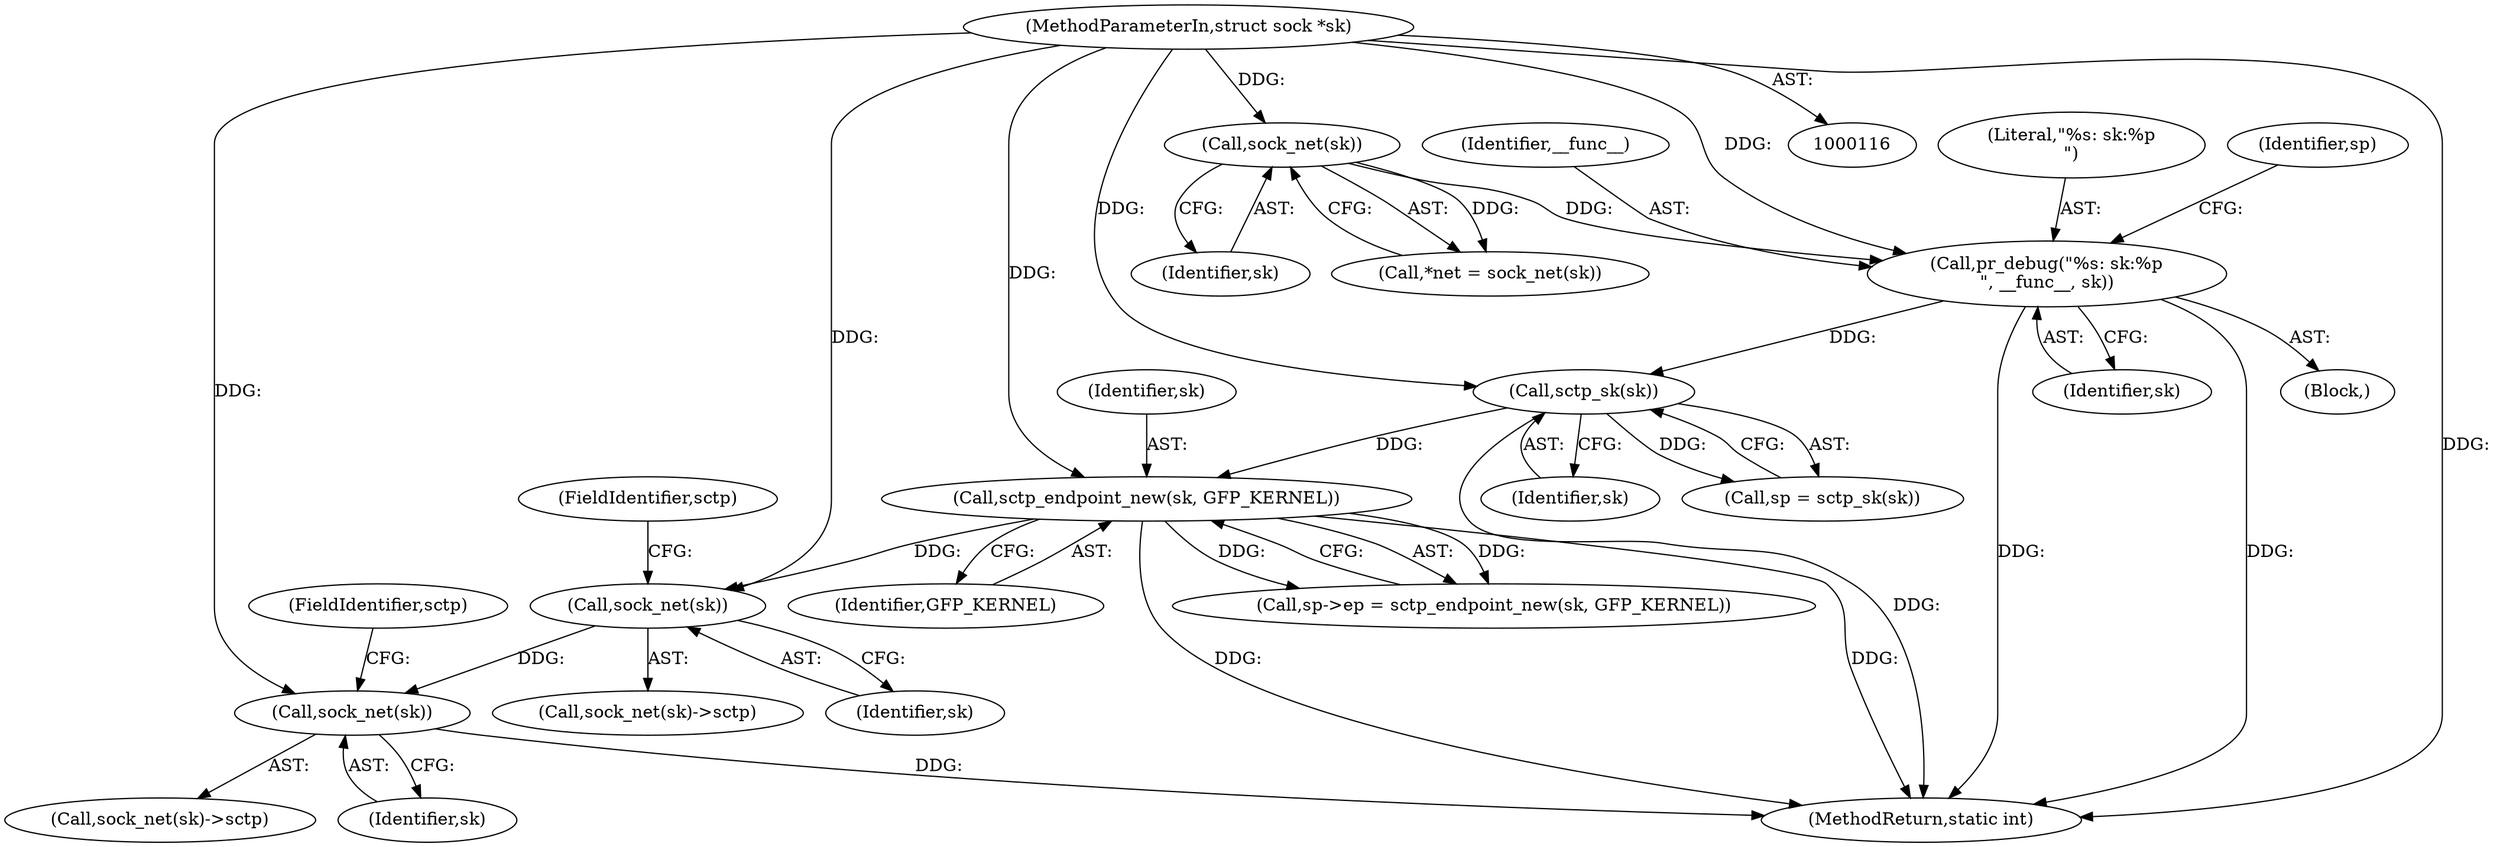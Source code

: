 digraph "0_linux_2d45a02d0166caf2627fe91897c6ffc3b19514c4_0@pointer" {
"1000506" [label="(Call,sock_net(sk))"];
"1000482" [label="(Call,sock_net(sk))"];
"1000438" [label="(Call,sctp_endpoint_new(sk, GFP_KERNEL))"];
"1000131" [label="(Call,sctp_sk(sk))"];
"1000125" [label="(Call,pr_debug(\"%s: sk:%p\n\", __func__, sk))"];
"1000122" [label="(Call,sock_net(sk))"];
"1000117" [label="(MethodParameterIn,struct sock *sk)"];
"1000481" [label="(Call,sock_net(sk)->sctp)"];
"1000126" [label="(Literal,\"%s: sk:%p\n\")"];
"1000520" [label="(MethodReturn,static int)"];
"1000434" [label="(Call,sp->ep = sctp_endpoint_new(sk, GFP_KERNEL))"];
"1000438" [label="(Call,sctp_endpoint_new(sk, GFP_KERNEL))"];
"1000439" [label="(Identifier,sk)"];
"1000508" [label="(FieldIdentifier,sctp)"];
"1000506" [label="(Call,sock_net(sk))"];
"1000132" [label="(Identifier,sk)"];
"1000130" [label="(Identifier,sp)"];
"1000483" [label="(Identifier,sk)"];
"1000129" [label="(Call,sp = sctp_sk(sk))"];
"1000122" [label="(Call,sock_net(sk))"];
"1000131" [label="(Call,sctp_sk(sk))"];
"1000507" [label="(Identifier,sk)"];
"1000118" [label="(Block,)"];
"1000482" [label="(Call,sock_net(sk))"];
"1000120" [label="(Call,*net = sock_net(sk))"];
"1000117" [label="(MethodParameterIn,struct sock *sk)"];
"1000127" [label="(Identifier,__func__)"];
"1000123" [label="(Identifier,sk)"];
"1000505" [label="(Call,sock_net(sk)->sctp)"];
"1000484" [label="(FieldIdentifier,sctp)"];
"1000125" [label="(Call,pr_debug(\"%s: sk:%p\n\", __func__, sk))"];
"1000128" [label="(Identifier,sk)"];
"1000440" [label="(Identifier,GFP_KERNEL)"];
"1000506" -> "1000505"  [label="AST: "];
"1000506" -> "1000507"  [label="CFG: "];
"1000507" -> "1000506"  [label="AST: "];
"1000508" -> "1000506"  [label="CFG: "];
"1000506" -> "1000520"  [label="DDG: "];
"1000482" -> "1000506"  [label="DDG: "];
"1000117" -> "1000506"  [label="DDG: "];
"1000482" -> "1000481"  [label="AST: "];
"1000482" -> "1000483"  [label="CFG: "];
"1000483" -> "1000482"  [label="AST: "];
"1000484" -> "1000482"  [label="CFG: "];
"1000438" -> "1000482"  [label="DDG: "];
"1000117" -> "1000482"  [label="DDG: "];
"1000438" -> "1000434"  [label="AST: "];
"1000438" -> "1000440"  [label="CFG: "];
"1000439" -> "1000438"  [label="AST: "];
"1000440" -> "1000438"  [label="AST: "];
"1000434" -> "1000438"  [label="CFG: "];
"1000438" -> "1000520"  [label="DDG: "];
"1000438" -> "1000520"  [label="DDG: "];
"1000438" -> "1000434"  [label="DDG: "];
"1000438" -> "1000434"  [label="DDG: "];
"1000131" -> "1000438"  [label="DDG: "];
"1000117" -> "1000438"  [label="DDG: "];
"1000131" -> "1000129"  [label="AST: "];
"1000131" -> "1000132"  [label="CFG: "];
"1000132" -> "1000131"  [label="AST: "];
"1000129" -> "1000131"  [label="CFG: "];
"1000131" -> "1000520"  [label="DDG: "];
"1000131" -> "1000129"  [label="DDG: "];
"1000125" -> "1000131"  [label="DDG: "];
"1000117" -> "1000131"  [label="DDG: "];
"1000125" -> "1000118"  [label="AST: "];
"1000125" -> "1000128"  [label="CFG: "];
"1000126" -> "1000125"  [label="AST: "];
"1000127" -> "1000125"  [label="AST: "];
"1000128" -> "1000125"  [label="AST: "];
"1000130" -> "1000125"  [label="CFG: "];
"1000125" -> "1000520"  [label="DDG: "];
"1000125" -> "1000520"  [label="DDG: "];
"1000122" -> "1000125"  [label="DDG: "];
"1000117" -> "1000125"  [label="DDG: "];
"1000122" -> "1000120"  [label="AST: "];
"1000122" -> "1000123"  [label="CFG: "];
"1000123" -> "1000122"  [label="AST: "];
"1000120" -> "1000122"  [label="CFG: "];
"1000122" -> "1000120"  [label="DDG: "];
"1000117" -> "1000122"  [label="DDG: "];
"1000117" -> "1000116"  [label="AST: "];
"1000117" -> "1000520"  [label="DDG: "];
}
